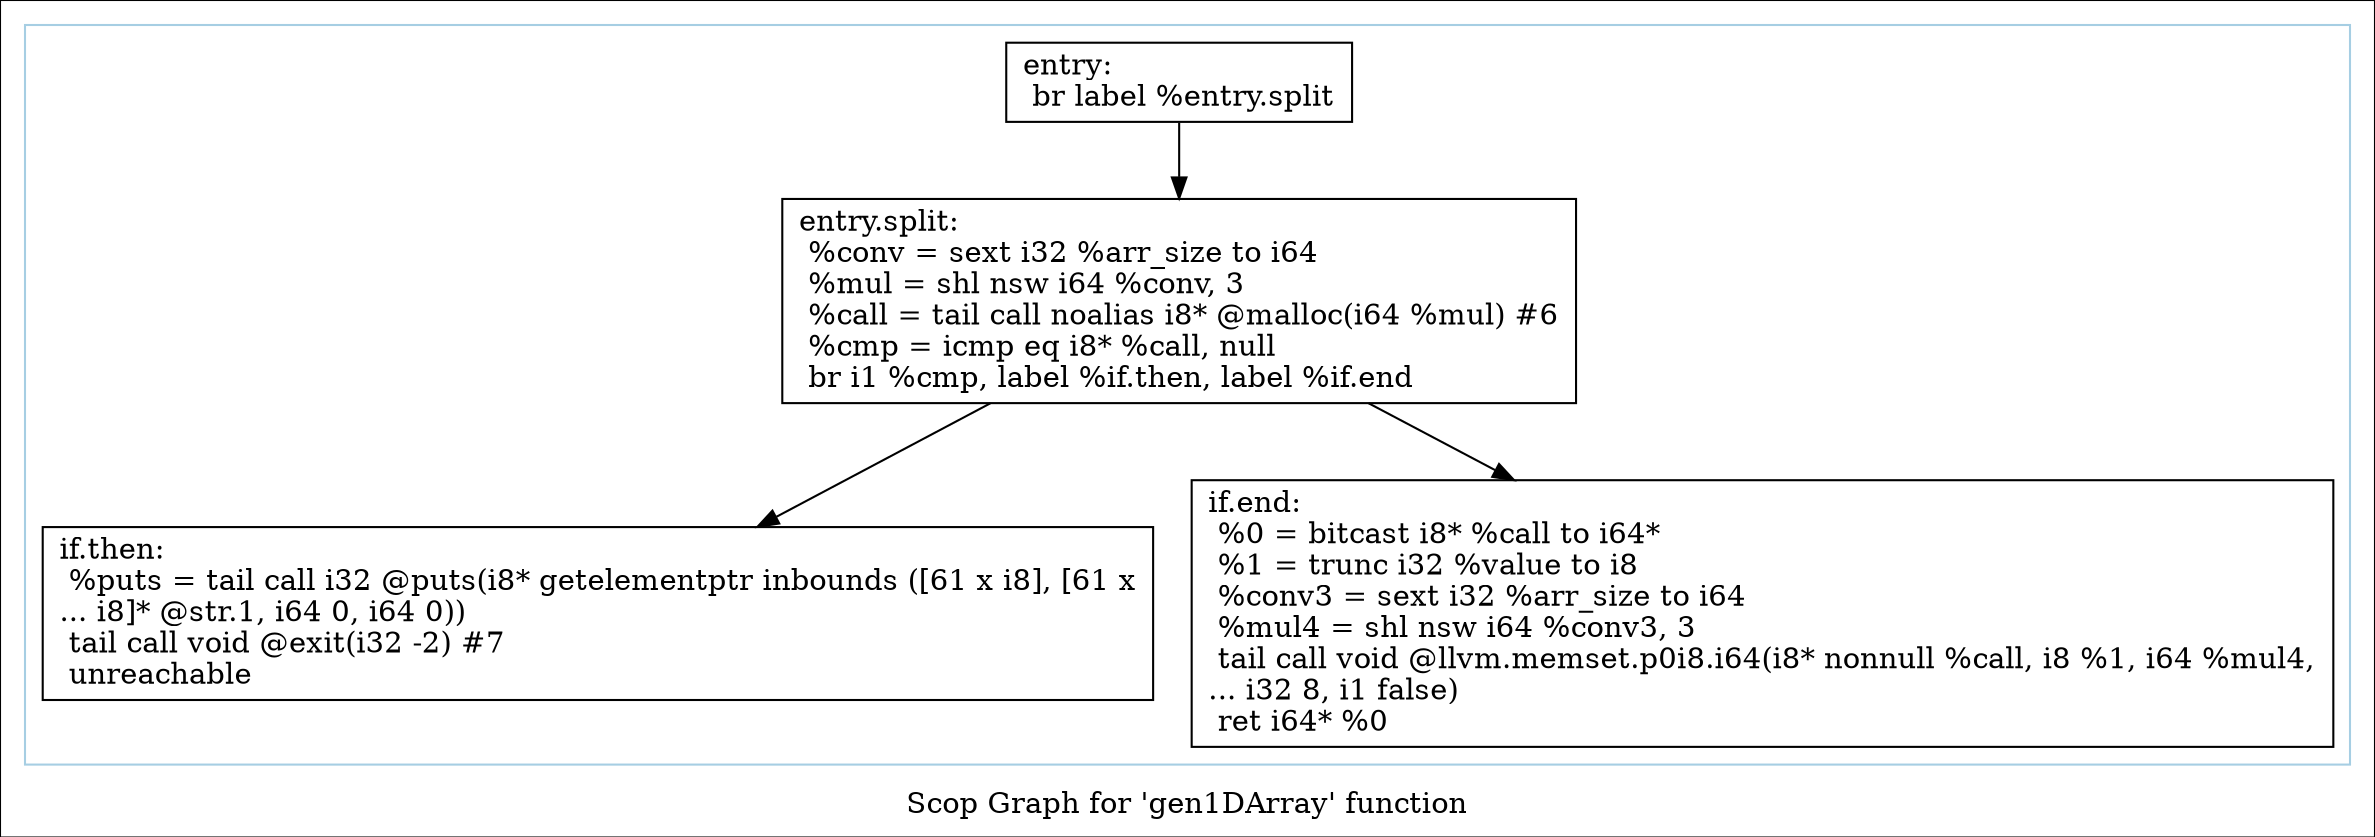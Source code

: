 digraph "Scop Graph for 'gen1DArray' function" {
	label="Scop Graph for 'gen1DArray' function";

	Node0x609b140 [shape=record,label="{entry:\l  br label %entry.split\l}"];
	Node0x609b140 -> Node0x60a6b60;
	Node0x60a6b60 [shape=record,label="{entry.split:                                      \l  %conv = sext i32 %arr_size to i64\l  %mul = shl nsw i64 %conv, 3\l  %call = tail call noalias i8* @malloc(i64 %mul) #6\l  %cmp = icmp eq i8* %call, null\l  br i1 %cmp, label %if.then, label %if.end\l}"];
	Node0x60a6b60 -> Node0x60a75e0;
	Node0x60a6b60 -> Node0x60adbe0;
	Node0x60a75e0 [shape=record,label="{if.then:                                          \l  %puts = tail call i32 @puts(i8* getelementptr inbounds ([61 x i8], [61 x\l... i8]* @str.1, i64 0, i64 0))\l  tail call void @exit(i32 -2) #7\l  unreachable\l}"];
	Node0x60adbe0 [shape=record,label="{if.end:                                           \l  %0 = bitcast i8* %call to i64*\l  %1 = trunc i32 %value to i8\l  %conv3 = sext i32 %arr_size to i64\l  %mul4 = shl nsw i64 %conv3, 3\l  tail call void @llvm.memset.p0i8.i64(i8* nonnull %call, i8 %1, i64 %mul4,\l... i32 8, i1 false)\l  ret i64* %0\l}"];
	colorscheme = "paired12"
        subgraph cluster_0x60d2450 {
          label = "";
          style = solid;
          color = 1
          Node0x609b140;
          Node0x60a6b60;
          Node0x60a75e0;
          Node0x60adbe0;
        }
}
